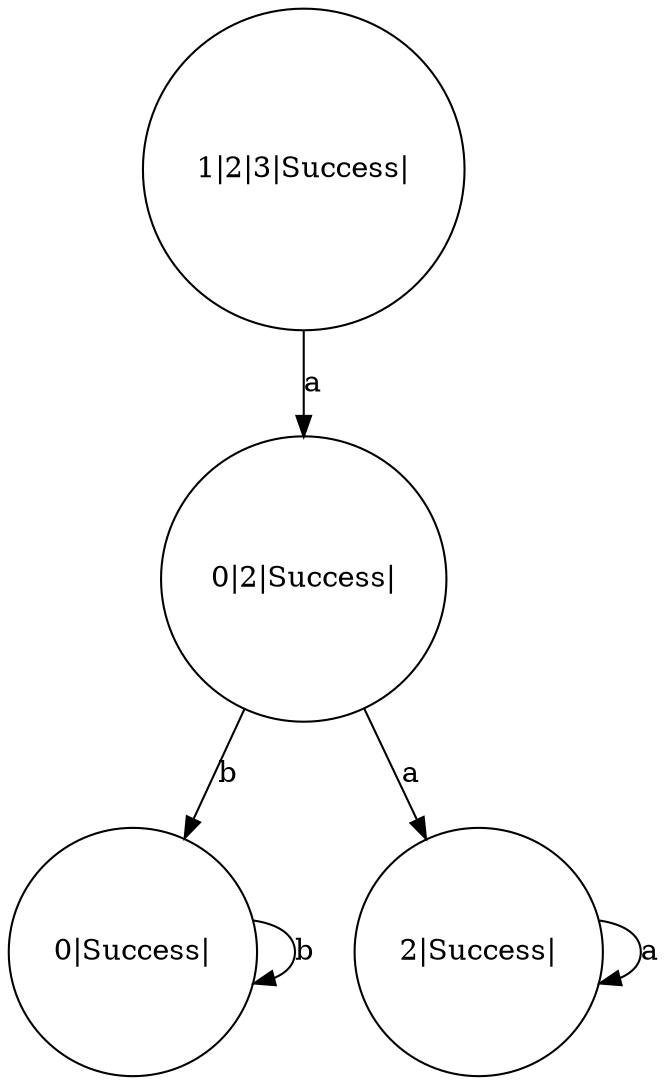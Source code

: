 digraph TestCaseD4 { 0 [shape=circle,label="1|2|3|Success|"]; 1 [shape=circle,label="0|2|Success|"]; 2 [shape=circle,label="0|Success|"]; 3 [shape=circle,label="2|Success|"]; 0 -> 1[label="a"]; 1 -> 3[label="a"]; 1 -> 2[label="b"]; 2 -> 2[label="b"]; 3 -> 3[label="a"]; }